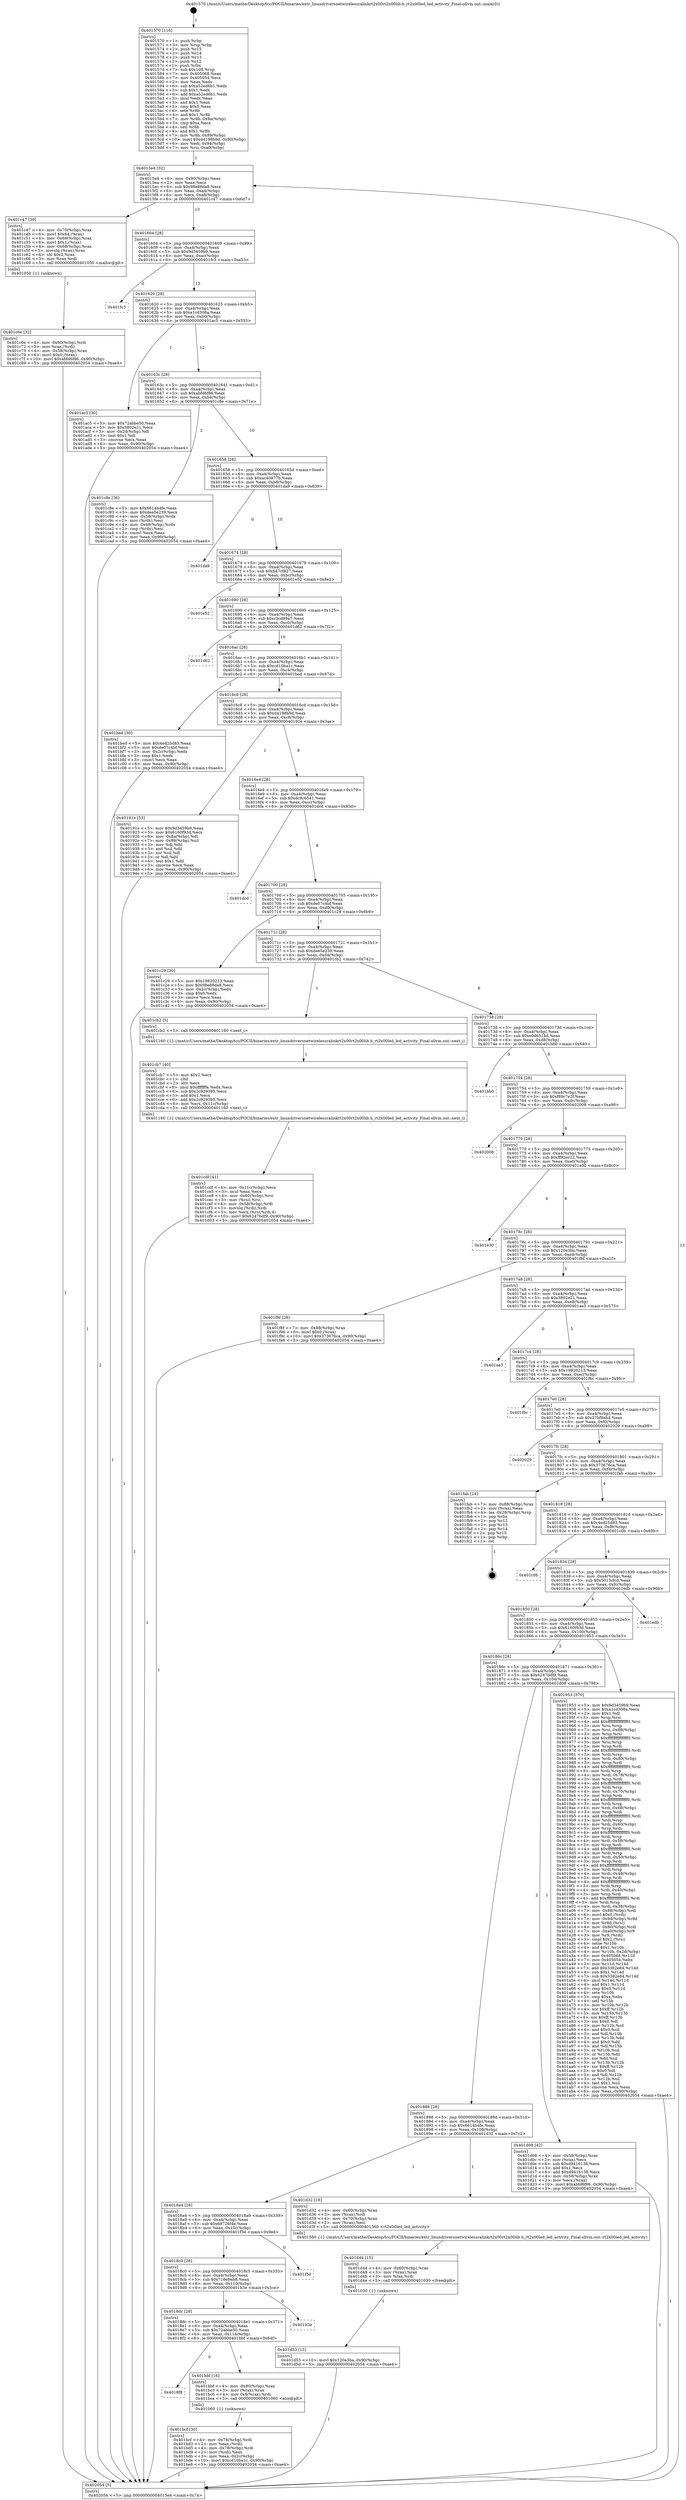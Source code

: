 digraph "0x401570" {
  label = "0x401570 (/mnt/c/Users/mathe/Desktop/tcc/POCII/binaries/extr_linuxdriversnetwirelessralinkrt2x00rt2x00lib.h_rt2x00led_led_activity_Final-ollvm.out::main(0))"
  labelloc = "t"
  node[shape=record]

  Entry [label="",width=0.3,height=0.3,shape=circle,fillcolor=black,style=filled]
  "0x4015e4" [label="{
     0x4015e4 [32]\l
     | [instrs]\l
     &nbsp;&nbsp;0x4015e4 \<+6\>: mov -0x90(%rbp),%eax\l
     &nbsp;&nbsp;0x4015ea \<+2\>: mov %eax,%ecx\l
     &nbsp;&nbsp;0x4015ec \<+6\>: sub $0x98e88da8,%ecx\l
     &nbsp;&nbsp;0x4015f2 \<+6\>: mov %eax,-0xa4(%rbp)\l
     &nbsp;&nbsp;0x4015f8 \<+6\>: mov %ecx,-0xa8(%rbp)\l
     &nbsp;&nbsp;0x4015fe \<+6\>: je 0000000000401c47 \<main+0x6d7\>\l
  }"]
  "0x401c47" [label="{
     0x401c47 [39]\l
     | [instrs]\l
     &nbsp;&nbsp;0x401c47 \<+4\>: mov -0x70(%rbp),%rax\l
     &nbsp;&nbsp;0x401c4b \<+6\>: movl $0x64,(%rax)\l
     &nbsp;&nbsp;0x401c51 \<+4\>: mov -0x68(%rbp),%rax\l
     &nbsp;&nbsp;0x401c55 \<+6\>: movl $0x1,(%rax)\l
     &nbsp;&nbsp;0x401c5b \<+4\>: mov -0x68(%rbp),%rax\l
     &nbsp;&nbsp;0x401c5f \<+3\>: movslq (%rax),%rax\l
     &nbsp;&nbsp;0x401c62 \<+4\>: shl $0x2,%rax\l
     &nbsp;&nbsp;0x401c66 \<+3\>: mov %rax,%rdi\l
     &nbsp;&nbsp;0x401c69 \<+5\>: call 0000000000401050 \<malloc@plt\>\l
     | [calls]\l
     &nbsp;&nbsp;0x401050 \{1\} (unknown)\l
  }"]
  "0x401604" [label="{
     0x401604 [28]\l
     | [instrs]\l
     &nbsp;&nbsp;0x401604 \<+5\>: jmp 0000000000401609 \<main+0x99\>\l
     &nbsp;&nbsp;0x401609 \<+6\>: mov -0xa4(%rbp),%eax\l
     &nbsp;&nbsp;0x40160f \<+5\>: sub $0x9d3459b9,%eax\l
     &nbsp;&nbsp;0x401614 \<+6\>: mov %eax,-0xac(%rbp)\l
     &nbsp;&nbsp;0x40161a \<+6\>: je 0000000000401fc3 \<main+0xa53\>\l
  }"]
  Exit [label="",width=0.3,height=0.3,shape=circle,fillcolor=black,style=filled,peripheries=2]
  "0x401fc3" [label="{
     0x401fc3\l
  }", style=dashed]
  "0x401620" [label="{
     0x401620 [28]\l
     | [instrs]\l
     &nbsp;&nbsp;0x401620 \<+5\>: jmp 0000000000401625 \<main+0xb5\>\l
     &nbsp;&nbsp;0x401625 \<+6\>: mov -0xa4(%rbp),%eax\l
     &nbsp;&nbsp;0x40162b \<+5\>: sub $0xa1cd308a,%eax\l
     &nbsp;&nbsp;0x401630 \<+6\>: mov %eax,-0xb0(%rbp)\l
     &nbsp;&nbsp;0x401636 \<+6\>: je 0000000000401ac5 \<main+0x555\>\l
  }"]
  "0x401d53" [label="{
     0x401d53 [15]\l
     | [instrs]\l
     &nbsp;&nbsp;0x401d53 \<+10\>: movl $0x120e3ba,-0x90(%rbp)\l
     &nbsp;&nbsp;0x401d5d \<+5\>: jmp 0000000000402054 \<main+0xae4\>\l
  }"]
  "0x401ac5" [label="{
     0x401ac5 [30]\l
     | [instrs]\l
     &nbsp;&nbsp;0x401ac5 \<+5\>: mov $0x72abbe50,%eax\l
     &nbsp;&nbsp;0x401aca \<+5\>: mov $0x3802e21,%ecx\l
     &nbsp;&nbsp;0x401acf \<+3\>: mov -0x2d(%rbp),%dl\l
     &nbsp;&nbsp;0x401ad2 \<+3\>: test $0x1,%dl\l
     &nbsp;&nbsp;0x401ad5 \<+3\>: cmovne %ecx,%eax\l
     &nbsp;&nbsp;0x401ad8 \<+6\>: mov %eax,-0x90(%rbp)\l
     &nbsp;&nbsp;0x401ade \<+5\>: jmp 0000000000402054 \<main+0xae4\>\l
  }"]
  "0x40163c" [label="{
     0x40163c [28]\l
     | [instrs]\l
     &nbsp;&nbsp;0x40163c \<+5\>: jmp 0000000000401641 \<main+0xd1\>\l
     &nbsp;&nbsp;0x401641 \<+6\>: mov -0xa4(%rbp),%eax\l
     &nbsp;&nbsp;0x401647 \<+5\>: sub $0xabfd6f86,%eax\l
     &nbsp;&nbsp;0x40164c \<+6\>: mov %eax,-0xb4(%rbp)\l
     &nbsp;&nbsp;0x401652 \<+6\>: je 0000000000401c8e \<main+0x71e\>\l
  }"]
  "0x401d44" [label="{
     0x401d44 [15]\l
     | [instrs]\l
     &nbsp;&nbsp;0x401d44 \<+4\>: mov -0x60(%rbp),%rax\l
     &nbsp;&nbsp;0x401d48 \<+3\>: mov (%rax),%rax\l
     &nbsp;&nbsp;0x401d4b \<+3\>: mov %rax,%rdi\l
     &nbsp;&nbsp;0x401d4e \<+5\>: call 0000000000401030 \<free@plt\>\l
     | [calls]\l
     &nbsp;&nbsp;0x401030 \{1\} (unknown)\l
  }"]
  "0x401c8e" [label="{
     0x401c8e [36]\l
     | [instrs]\l
     &nbsp;&nbsp;0x401c8e \<+5\>: mov $0x6614b4fe,%eax\l
     &nbsp;&nbsp;0x401c93 \<+5\>: mov $0xdee5e239,%ecx\l
     &nbsp;&nbsp;0x401c98 \<+4\>: mov -0x58(%rbp),%rdx\l
     &nbsp;&nbsp;0x401c9c \<+2\>: mov (%rdx),%esi\l
     &nbsp;&nbsp;0x401c9e \<+4\>: mov -0x68(%rbp),%rdx\l
     &nbsp;&nbsp;0x401ca2 \<+2\>: cmp (%rdx),%esi\l
     &nbsp;&nbsp;0x401ca4 \<+3\>: cmovl %ecx,%eax\l
     &nbsp;&nbsp;0x401ca7 \<+6\>: mov %eax,-0x90(%rbp)\l
     &nbsp;&nbsp;0x401cad \<+5\>: jmp 0000000000402054 \<main+0xae4\>\l
  }"]
  "0x401658" [label="{
     0x401658 [28]\l
     | [instrs]\l
     &nbsp;&nbsp;0x401658 \<+5\>: jmp 000000000040165d \<main+0xed\>\l
     &nbsp;&nbsp;0x40165d \<+6\>: mov -0xa4(%rbp),%eax\l
     &nbsp;&nbsp;0x401663 \<+5\>: sub $0xac40877b,%eax\l
     &nbsp;&nbsp;0x401668 \<+6\>: mov %eax,-0xb8(%rbp)\l
     &nbsp;&nbsp;0x40166e \<+6\>: je 0000000000401da9 \<main+0x839\>\l
  }"]
  "0x401cdf" [label="{
     0x401cdf [41]\l
     | [instrs]\l
     &nbsp;&nbsp;0x401cdf \<+6\>: mov -0x11c(%rbp),%ecx\l
     &nbsp;&nbsp;0x401ce5 \<+3\>: imul %eax,%ecx\l
     &nbsp;&nbsp;0x401ce8 \<+4\>: mov -0x60(%rbp),%rsi\l
     &nbsp;&nbsp;0x401cec \<+3\>: mov (%rsi),%rsi\l
     &nbsp;&nbsp;0x401cef \<+4\>: mov -0x58(%rbp),%rdi\l
     &nbsp;&nbsp;0x401cf3 \<+3\>: movslq (%rdi),%rdi\l
     &nbsp;&nbsp;0x401cf6 \<+3\>: mov %ecx,(%rsi,%rdi,4)\l
     &nbsp;&nbsp;0x401cf9 \<+10\>: movl $0x6247bdf9,-0x90(%rbp)\l
     &nbsp;&nbsp;0x401d03 \<+5\>: jmp 0000000000402054 \<main+0xae4\>\l
  }"]
  "0x401da9" [label="{
     0x401da9\l
  }", style=dashed]
  "0x401674" [label="{
     0x401674 [28]\l
     | [instrs]\l
     &nbsp;&nbsp;0x401674 \<+5\>: jmp 0000000000401679 \<main+0x109\>\l
     &nbsp;&nbsp;0x401679 \<+6\>: mov -0xa4(%rbp),%eax\l
     &nbsp;&nbsp;0x40167f \<+5\>: sub $0xb47cf827,%eax\l
     &nbsp;&nbsp;0x401684 \<+6\>: mov %eax,-0xbc(%rbp)\l
     &nbsp;&nbsp;0x40168a \<+6\>: je 0000000000401e52 \<main+0x8e2\>\l
  }"]
  "0x401cb7" [label="{
     0x401cb7 [40]\l
     | [instrs]\l
     &nbsp;&nbsp;0x401cb7 \<+5\>: mov $0x2,%ecx\l
     &nbsp;&nbsp;0x401cbc \<+1\>: cltd\l
     &nbsp;&nbsp;0x401cbd \<+2\>: idiv %ecx\l
     &nbsp;&nbsp;0x401cbf \<+6\>: imul $0xfffffffe,%edx,%ecx\l
     &nbsp;&nbsp;0x401cc5 \<+6\>: sub $0x2c929395,%ecx\l
     &nbsp;&nbsp;0x401ccb \<+3\>: add $0x1,%ecx\l
     &nbsp;&nbsp;0x401cce \<+6\>: add $0x2c929395,%ecx\l
     &nbsp;&nbsp;0x401cd4 \<+6\>: mov %ecx,-0x11c(%rbp)\l
     &nbsp;&nbsp;0x401cda \<+5\>: call 0000000000401160 \<next_i\>\l
     | [calls]\l
     &nbsp;&nbsp;0x401160 \{1\} (/mnt/c/Users/mathe/Desktop/tcc/POCII/binaries/extr_linuxdriversnetwirelessralinkrt2x00rt2x00lib.h_rt2x00led_led_activity_Final-ollvm.out::next_i)\l
  }"]
  "0x401e52" [label="{
     0x401e52\l
  }", style=dashed]
  "0x401690" [label="{
     0x401690 [28]\l
     | [instrs]\l
     &nbsp;&nbsp;0x401690 \<+5\>: jmp 0000000000401695 \<main+0x125\>\l
     &nbsp;&nbsp;0x401695 \<+6\>: mov -0xa4(%rbp),%eax\l
     &nbsp;&nbsp;0x40169b \<+5\>: sub $0xc3cd99a7,%eax\l
     &nbsp;&nbsp;0x4016a0 \<+6\>: mov %eax,-0xc0(%rbp)\l
     &nbsp;&nbsp;0x4016a6 \<+6\>: je 0000000000401d62 \<main+0x7f2\>\l
  }"]
  "0x401c6e" [label="{
     0x401c6e [32]\l
     | [instrs]\l
     &nbsp;&nbsp;0x401c6e \<+4\>: mov -0x60(%rbp),%rdi\l
     &nbsp;&nbsp;0x401c72 \<+3\>: mov %rax,(%rdi)\l
     &nbsp;&nbsp;0x401c75 \<+4\>: mov -0x58(%rbp),%rax\l
     &nbsp;&nbsp;0x401c79 \<+6\>: movl $0x0,(%rax)\l
     &nbsp;&nbsp;0x401c7f \<+10\>: movl $0xabfd6f86,-0x90(%rbp)\l
     &nbsp;&nbsp;0x401c89 \<+5\>: jmp 0000000000402054 \<main+0xae4\>\l
  }"]
  "0x401d62" [label="{
     0x401d62\l
  }", style=dashed]
  "0x4016ac" [label="{
     0x4016ac [28]\l
     | [instrs]\l
     &nbsp;&nbsp;0x4016ac \<+5\>: jmp 00000000004016b1 \<main+0x141\>\l
     &nbsp;&nbsp;0x4016b1 \<+6\>: mov -0xa4(%rbp),%eax\l
     &nbsp;&nbsp;0x4016b7 \<+5\>: sub $0xcd10ba1c,%eax\l
     &nbsp;&nbsp;0x4016bc \<+6\>: mov %eax,-0xc4(%rbp)\l
     &nbsp;&nbsp;0x4016c2 \<+6\>: je 0000000000401bed \<main+0x67d\>\l
  }"]
  "0x401bcf" [label="{
     0x401bcf [30]\l
     | [instrs]\l
     &nbsp;&nbsp;0x401bcf \<+4\>: mov -0x78(%rbp),%rdi\l
     &nbsp;&nbsp;0x401bd3 \<+2\>: mov %eax,(%rdi)\l
     &nbsp;&nbsp;0x401bd5 \<+4\>: mov -0x78(%rbp),%rdi\l
     &nbsp;&nbsp;0x401bd9 \<+2\>: mov (%rdi),%eax\l
     &nbsp;&nbsp;0x401bdb \<+3\>: mov %eax,-0x2c(%rbp)\l
     &nbsp;&nbsp;0x401bde \<+10\>: movl $0xcd10ba1c,-0x90(%rbp)\l
     &nbsp;&nbsp;0x401be8 \<+5\>: jmp 0000000000402054 \<main+0xae4\>\l
  }"]
  "0x401bed" [label="{
     0x401bed [30]\l
     | [instrs]\l
     &nbsp;&nbsp;0x401bed \<+5\>: mov $0x4ed25d83,%eax\l
     &nbsp;&nbsp;0x401bf2 \<+5\>: mov $0xde07c4bf,%ecx\l
     &nbsp;&nbsp;0x401bf7 \<+3\>: mov -0x2c(%rbp),%edx\l
     &nbsp;&nbsp;0x401bfa \<+3\>: cmp $0x1,%edx\l
     &nbsp;&nbsp;0x401bfd \<+3\>: cmovl %ecx,%eax\l
     &nbsp;&nbsp;0x401c00 \<+6\>: mov %eax,-0x90(%rbp)\l
     &nbsp;&nbsp;0x401c06 \<+5\>: jmp 0000000000402054 \<main+0xae4\>\l
  }"]
  "0x4016c8" [label="{
     0x4016c8 [28]\l
     | [instrs]\l
     &nbsp;&nbsp;0x4016c8 \<+5\>: jmp 00000000004016cd \<main+0x15d\>\l
     &nbsp;&nbsp;0x4016cd \<+6\>: mov -0xa4(%rbp),%eax\l
     &nbsp;&nbsp;0x4016d3 \<+5\>: sub $0xd4198b9d,%eax\l
     &nbsp;&nbsp;0x4016d8 \<+6\>: mov %eax,-0xc8(%rbp)\l
     &nbsp;&nbsp;0x4016de \<+6\>: je 000000000040191e \<main+0x3ae\>\l
  }"]
  "0x4018f8" [label="{
     0x4018f8\l
  }", style=dashed]
  "0x40191e" [label="{
     0x40191e [53]\l
     | [instrs]\l
     &nbsp;&nbsp;0x40191e \<+5\>: mov $0x9d3459b9,%eax\l
     &nbsp;&nbsp;0x401923 \<+5\>: mov $0x6160f93d,%ecx\l
     &nbsp;&nbsp;0x401928 \<+6\>: mov -0x8a(%rbp),%dl\l
     &nbsp;&nbsp;0x40192e \<+7\>: mov -0x89(%rbp),%sil\l
     &nbsp;&nbsp;0x401935 \<+3\>: mov %dl,%dil\l
     &nbsp;&nbsp;0x401938 \<+3\>: and %sil,%dil\l
     &nbsp;&nbsp;0x40193b \<+3\>: xor %sil,%dl\l
     &nbsp;&nbsp;0x40193e \<+3\>: or %dl,%dil\l
     &nbsp;&nbsp;0x401941 \<+4\>: test $0x1,%dil\l
     &nbsp;&nbsp;0x401945 \<+3\>: cmovne %ecx,%eax\l
     &nbsp;&nbsp;0x401948 \<+6\>: mov %eax,-0x90(%rbp)\l
     &nbsp;&nbsp;0x40194e \<+5\>: jmp 0000000000402054 \<main+0xae4\>\l
  }"]
  "0x4016e4" [label="{
     0x4016e4 [28]\l
     | [instrs]\l
     &nbsp;&nbsp;0x4016e4 \<+5\>: jmp 00000000004016e9 \<main+0x179\>\l
     &nbsp;&nbsp;0x4016e9 \<+6\>: mov -0xa4(%rbp),%eax\l
     &nbsp;&nbsp;0x4016ef \<+5\>: sub $0xdc9c6541,%eax\l
     &nbsp;&nbsp;0x4016f4 \<+6\>: mov %eax,-0xcc(%rbp)\l
     &nbsp;&nbsp;0x4016fa \<+6\>: je 0000000000401dcd \<main+0x85d\>\l
  }"]
  "0x402054" [label="{
     0x402054 [5]\l
     | [instrs]\l
     &nbsp;&nbsp;0x402054 \<+5\>: jmp 00000000004015e4 \<main+0x74\>\l
  }"]
  "0x401570" [label="{
     0x401570 [116]\l
     | [instrs]\l
     &nbsp;&nbsp;0x401570 \<+1\>: push %rbp\l
     &nbsp;&nbsp;0x401571 \<+3\>: mov %rsp,%rbp\l
     &nbsp;&nbsp;0x401574 \<+2\>: push %r15\l
     &nbsp;&nbsp;0x401576 \<+2\>: push %r14\l
     &nbsp;&nbsp;0x401578 \<+2\>: push %r13\l
     &nbsp;&nbsp;0x40157a \<+2\>: push %r12\l
     &nbsp;&nbsp;0x40157c \<+1\>: push %rbx\l
     &nbsp;&nbsp;0x40157d \<+7\>: sub $0x108,%rsp\l
     &nbsp;&nbsp;0x401584 \<+7\>: mov 0x405068,%eax\l
     &nbsp;&nbsp;0x40158b \<+7\>: mov 0x405054,%ecx\l
     &nbsp;&nbsp;0x401592 \<+2\>: mov %eax,%edx\l
     &nbsp;&nbsp;0x401594 \<+6\>: sub $0xa52ed6b1,%edx\l
     &nbsp;&nbsp;0x40159a \<+3\>: sub $0x1,%edx\l
     &nbsp;&nbsp;0x40159d \<+6\>: add $0xa52ed6b1,%edx\l
     &nbsp;&nbsp;0x4015a3 \<+3\>: imul %edx,%eax\l
     &nbsp;&nbsp;0x4015a6 \<+3\>: and $0x1,%eax\l
     &nbsp;&nbsp;0x4015a9 \<+3\>: cmp $0x0,%eax\l
     &nbsp;&nbsp;0x4015ac \<+4\>: sete %r8b\l
     &nbsp;&nbsp;0x4015b0 \<+4\>: and $0x1,%r8b\l
     &nbsp;&nbsp;0x4015b4 \<+7\>: mov %r8b,-0x8a(%rbp)\l
     &nbsp;&nbsp;0x4015bb \<+3\>: cmp $0xa,%ecx\l
     &nbsp;&nbsp;0x4015be \<+4\>: setl %r8b\l
     &nbsp;&nbsp;0x4015c2 \<+4\>: and $0x1,%r8b\l
     &nbsp;&nbsp;0x4015c6 \<+7\>: mov %r8b,-0x89(%rbp)\l
     &nbsp;&nbsp;0x4015cd \<+10\>: movl $0xd4198b9d,-0x90(%rbp)\l
     &nbsp;&nbsp;0x4015d7 \<+6\>: mov %edi,-0x94(%rbp)\l
     &nbsp;&nbsp;0x4015dd \<+7\>: mov %rsi,-0xa0(%rbp)\l
  }"]
  "0x401bbf" [label="{
     0x401bbf [16]\l
     | [instrs]\l
     &nbsp;&nbsp;0x401bbf \<+4\>: mov -0x80(%rbp),%rax\l
     &nbsp;&nbsp;0x401bc3 \<+3\>: mov (%rax),%rax\l
     &nbsp;&nbsp;0x401bc6 \<+4\>: mov 0x8(%rax),%rdi\l
     &nbsp;&nbsp;0x401bca \<+5\>: call 0000000000401060 \<atoi@plt\>\l
     | [calls]\l
     &nbsp;&nbsp;0x401060 \{1\} (unknown)\l
  }"]
  "0x401dcd" [label="{
     0x401dcd\l
  }", style=dashed]
  "0x401700" [label="{
     0x401700 [28]\l
     | [instrs]\l
     &nbsp;&nbsp;0x401700 \<+5\>: jmp 0000000000401705 \<main+0x195\>\l
     &nbsp;&nbsp;0x401705 \<+6\>: mov -0xa4(%rbp),%eax\l
     &nbsp;&nbsp;0x40170b \<+5\>: sub $0xde07c4bf,%eax\l
     &nbsp;&nbsp;0x401710 \<+6\>: mov %eax,-0xd0(%rbp)\l
     &nbsp;&nbsp;0x401716 \<+6\>: je 0000000000401c29 \<main+0x6b9\>\l
  }"]
  "0x4018dc" [label="{
     0x4018dc [28]\l
     | [instrs]\l
     &nbsp;&nbsp;0x4018dc \<+5\>: jmp 00000000004018e1 \<main+0x371\>\l
     &nbsp;&nbsp;0x4018e1 \<+6\>: mov -0xa4(%rbp),%eax\l
     &nbsp;&nbsp;0x4018e7 \<+5\>: sub $0x72abbe50,%eax\l
     &nbsp;&nbsp;0x4018ec \<+6\>: mov %eax,-0x114(%rbp)\l
     &nbsp;&nbsp;0x4018f2 \<+6\>: je 0000000000401bbf \<main+0x64f\>\l
  }"]
  "0x401c29" [label="{
     0x401c29 [30]\l
     | [instrs]\l
     &nbsp;&nbsp;0x401c29 \<+5\>: mov $0x19820213,%eax\l
     &nbsp;&nbsp;0x401c2e \<+5\>: mov $0x98e88da8,%ecx\l
     &nbsp;&nbsp;0x401c33 \<+3\>: mov -0x2c(%rbp),%edx\l
     &nbsp;&nbsp;0x401c36 \<+3\>: cmp $0x0,%edx\l
     &nbsp;&nbsp;0x401c39 \<+3\>: cmove %ecx,%eax\l
     &nbsp;&nbsp;0x401c3c \<+6\>: mov %eax,-0x90(%rbp)\l
     &nbsp;&nbsp;0x401c42 \<+5\>: jmp 0000000000402054 \<main+0xae4\>\l
  }"]
  "0x40171c" [label="{
     0x40171c [28]\l
     | [instrs]\l
     &nbsp;&nbsp;0x40171c \<+5\>: jmp 0000000000401721 \<main+0x1b1\>\l
     &nbsp;&nbsp;0x401721 \<+6\>: mov -0xa4(%rbp),%eax\l
     &nbsp;&nbsp;0x401727 \<+5\>: sub $0xdee5e239,%eax\l
     &nbsp;&nbsp;0x40172c \<+6\>: mov %eax,-0xd4(%rbp)\l
     &nbsp;&nbsp;0x401732 \<+6\>: je 0000000000401cb2 \<main+0x742\>\l
  }"]
  "0x401b3e" [label="{
     0x401b3e\l
  }", style=dashed]
  "0x401cb2" [label="{
     0x401cb2 [5]\l
     | [instrs]\l
     &nbsp;&nbsp;0x401cb2 \<+5\>: call 0000000000401160 \<next_i\>\l
     | [calls]\l
     &nbsp;&nbsp;0x401160 \{1\} (/mnt/c/Users/mathe/Desktop/tcc/POCII/binaries/extr_linuxdriversnetwirelessralinkrt2x00rt2x00lib.h_rt2x00led_led_activity_Final-ollvm.out::next_i)\l
  }"]
  "0x401738" [label="{
     0x401738 [28]\l
     | [instrs]\l
     &nbsp;&nbsp;0x401738 \<+5\>: jmp 000000000040173d \<main+0x1cd\>\l
     &nbsp;&nbsp;0x40173d \<+6\>: mov -0xa4(%rbp),%eax\l
     &nbsp;&nbsp;0x401743 \<+5\>: sub $0xe0d651bd,%eax\l
     &nbsp;&nbsp;0x401748 \<+6\>: mov %eax,-0xd8(%rbp)\l
     &nbsp;&nbsp;0x40174e \<+6\>: je 0000000000401bb0 \<main+0x640\>\l
  }"]
  "0x4018c0" [label="{
     0x4018c0 [28]\l
     | [instrs]\l
     &nbsp;&nbsp;0x4018c0 \<+5\>: jmp 00000000004018c5 \<main+0x355\>\l
     &nbsp;&nbsp;0x4018c5 \<+6\>: mov -0xa4(%rbp),%eax\l
     &nbsp;&nbsp;0x4018cb \<+5\>: sub $0x716e9eb8,%eax\l
     &nbsp;&nbsp;0x4018d0 \<+6\>: mov %eax,-0x110(%rbp)\l
     &nbsp;&nbsp;0x4018d6 \<+6\>: je 0000000000401b3e \<main+0x5ce\>\l
  }"]
  "0x401bb0" [label="{
     0x401bb0\l
  }", style=dashed]
  "0x401754" [label="{
     0x401754 [28]\l
     | [instrs]\l
     &nbsp;&nbsp;0x401754 \<+5\>: jmp 0000000000401759 \<main+0x1e9\>\l
     &nbsp;&nbsp;0x401759 \<+6\>: mov -0xa4(%rbp),%eax\l
     &nbsp;&nbsp;0x40175f \<+5\>: sub $0xf89c7e2f,%eax\l
     &nbsp;&nbsp;0x401764 \<+6\>: mov %eax,-0xdc(%rbp)\l
     &nbsp;&nbsp;0x40176a \<+6\>: je 0000000000402008 \<main+0xa98\>\l
  }"]
  "0x401f5d" [label="{
     0x401f5d\l
  }", style=dashed]
  "0x402008" [label="{
     0x402008\l
  }", style=dashed]
  "0x401770" [label="{
     0x401770 [28]\l
     | [instrs]\l
     &nbsp;&nbsp;0x401770 \<+5\>: jmp 0000000000401775 \<main+0x205\>\l
     &nbsp;&nbsp;0x401775 \<+6\>: mov -0xa4(%rbp),%eax\l
     &nbsp;&nbsp;0x40177b \<+5\>: sub $0xff92ec22,%eax\l
     &nbsp;&nbsp;0x401780 \<+6\>: mov %eax,-0xe0(%rbp)\l
     &nbsp;&nbsp;0x401786 \<+6\>: je 0000000000401e30 \<main+0x8c0\>\l
  }"]
  "0x4018a4" [label="{
     0x4018a4 [28]\l
     | [instrs]\l
     &nbsp;&nbsp;0x4018a4 \<+5\>: jmp 00000000004018a9 \<main+0x339\>\l
     &nbsp;&nbsp;0x4018a9 \<+6\>: mov -0xa4(%rbp),%eax\l
     &nbsp;&nbsp;0x4018af \<+5\>: sub $0x68726f4e,%eax\l
     &nbsp;&nbsp;0x4018b4 \<+6\>: mov %eax,-0x10c(%rbp)\l
     &nbsp;&nbsp;0x4018ba \<+6\>: je 0000000000401f5d \<main+0x9ed\>\l
  }"]
  "0x401e30" [label="{
     0x401e30\l
  }", style=dashed]
  "0x40178c" [label="{
     0x40178c [28]\l
     | [instrs]\l
     &nbsp;&nbsp;0x40178c \<+5\>: jmp 0000000000401791 \<main+0x221\>\l
     &nbsp;&nbsp;0x401791 \<+6\>: mov -0xa4(%rbp),%eax\l
     &nbsp;&nbsp;0x401797 \<+5\>: sub $0x120e3ba,%eax\l
     &nbsp;&nbsp;0x40179c \<+6\>: mov %eax,-0xe4(%rbp)\l
     &nbsp;&nbsp;0x4017a2 \<+6\>: je 0000000000401f8f \<main+0xa1f\>\l
  }"]
  "0x401d32" [label="{
     0x401d32 [18]\l
     | [instrs]\l
     &nbsp;&nbsp;0x401d32 \<+4\>: mov -0x60(%rbp),%rax\l
     &nbsp;&nbsp;0x401d36 \<+3\>: mov (%rax),%rdi\l
     &nbsp;&nbsp;0x401d39 \<+4\>: mov -0x70(%rbp),%rax\l
     &nbsp;&nbsp;0x401d3d \<+2\>: mov (%rax),%esi\l
     &nbsp;&nbsp;0x401d3f \<+5\>: call 0000000000401560 \<rt2x00led_led_activity\>\l
     | [calls]\l
     &nbsp;&nbsp;0x401560 \{1\} (/mnt/c/Users/mathe/Desktop/tcc/POCII/binaries/extr_linuxdriversnetwirelessralinkrt2x00rt2x00lib.h_rt2x00led_led_activity_Final-ollvm.out::rt2x00led_led_activity)\l
  }"]
  "0x401f8f" [label="{
     0x401f8f [28]\l
     | [instrs]\l
     &nbsp;&nbsp;0x401f8f \<+7\>: mov -0x88(%rbp),%rax\l
     &nbsp;&nbsp;0x401f96 \<+6\>: movl $0x0,(%rax)\l
     &nbsp;&nbsp;0x401f9c \<+10\>: movl $0x373676ca,-0x90(%rbp)\l
     &nbsp;&nbsp;0x401fa6 \<+5\>: jmp 0000000000402054 \<main+0xae4\>\l
  }"]
  "0x4017a8" [label="{
     0x4017a8 [28]\l
     | [instrs]\l
     &nbsp;&nbsp;0x4017a8 \<+5\>: jmp 00000000004017ad \<main+0x23d\>\l
     &nbsp;&nbsp;0x4017ad \<+6\>: mov -0xa4(%rbp),%eax\l
     &nbsp;&nbsp;0x4017b3 \<+5\>: sub $0x3802e21,%eax\l
     &nbsp;&nbsp;0x4017b8 \<+6\>: mov %eax,-0xe8(%rbp)\l
     &nbsp;&nbsp;0x4017be \<+6\>: je 0000000000401ae3 \<main+0x573\>\l
  }"]
  "0x401888" [label="{
     0x401888 [28]\l
     | [instrs]\l
     &nbsp;&nbsp;0x401888 \<+5\>: jmp 000000000040188d \<main+0x31d\>\l
     &nbsp;&nbsp;0x40188d \<+6\>: mov -0xa4(%rbp),%eax\l
     &nbsp;&nbsp;0x401893 \<+5\>: sub $0x6614b4fe,%eax\l
     &nbsp;&nbsp;0x401898 \<+6\>: mov %eax,-0x108(%rbp)\l
     &nbsp;&nbsp;0x40189e \<+6\>: je 0000000000401d32 \<main+0x7c2\>\l
  }"]
  "0x401ae3" [label="{
     0x401ae3\l
  }", style=dashed]
  "0x4017c4" [label="{
     0x4017c4 [28]\l
     | [instrs]\l
     &nbsp;&nbsp;0x4017c4 \<+5\>: jmp 00000000004017c9 \<main+0x259\>\l
     &nbsp;&nbsp;0x4017c9 \<+6\>: mov -0xa4(%rbp),%eax\l
     &nbsp;&nbsp;0x4017cf \<+5\>: sub $0x19820213,%eax\l
     &nbsp;&nbsp;0x4017d4 \<+6\>: mov %eax,-0xec(%rbp)\l
     &nbsp;&nbsp;0x4017da \<+6\>: je 0000000000401f6c \<main+0x9fc\>\l
  }"]
  "0x401d08" [label="{
     0x401d08 [42]\l
     | [instrs]\l
     &nbsp;&nbsp;0x401d08 \<+4\>: mov -0x58(%rbp),%rax\l
     &nbsp;&nbsp;0x401d0c \<+2\>: mov (%rax),%ecx\l
     &nbsp;&nbsp;0x401d0e \<+6\>: sub $0xd9416138,%ecx\l
     &nbsp;&nbsp;0x401d14 \<+3\>: add $0x1,%ecx\l
     &nbsp;&nbsp;0x401d17 \<+6\>: add $0xd9416138,%ecx\l
     &nbsp;&nbsp;0x401d1d \<+4\>: mov -0x58(%rbp),%rax\l
     &nbsp;&nbsp;0x401d21 \<+2\>: mov %ecx,(%rax)\l
     &nbsp;&nbsp;0x401d23 \<+10\>: movl $0xabfd6f86,-0x90(%rbp)\l
     &nbsp;&nbsp;0x401d2d \<+5\>: jmp 0000000000402054 \<main+0xae4\>\l
  }"]
  "0x401f6c" [label="{
     0x401f6c\l
  }", style=dashed]
  "0x4017e0" [label="{
     0x4017e0 [28]\l
     | [instrs]\l
     &nbsp;&nbsp;0x4017e0 \<+5\>: jmp 00000000004017e5 \<main+0x275\>\l
     &nbsp;&nbsp;0x4017e5 \<+6\>: mov -0xa4(%rbp),%eax\l
     &nbsp;&nbsp;0x4017eb \<+5\>: sub $0x27bf8ab4,%eax\l
     &nbsp;&nbsp;0x4017f0 \<+6\>: mov %eax,-0xf0(%rbp)\l
     &nbsp;&nbsp;0x4017f6 \<+6\>: je 0000000000402029 \<main+0xab9\>\l
  }"]
  "0x40186c" [label="{
     0x40186c [28]\l
     | [instrs]\l
     &nbsp;&nbsp;0x40186c \<+5\>: jmp 0000000000401871 \<main+0x301\>\l
     &nbsp;&nbsp;0x401871 \<+6\>: mov -0xa4(%rbp),%eax\l
     &nbsp;&nbsp;0x401877 \<+5\>: sub $0x6247bdf9,%eax\l
     &nbsp;&nbsp;0x40187c \<+6\>: mov %eax,-0x104(%rbp)\l
     &nbsp;&nbsp;0x401882 \<+6\>: je 0000000000401d08 \<main+0x798\>\l
  }"]
  "0x402029" [label="{
     0x402029\l
  }", style=dashed]
  "0x4017fc" [label="{
     0x4017fc [28]\l
     | [instrs]\l
     &nbsp;&nbsp;0x4017fc \<+5\>: jmp 0000000000401801 \<main+0x291\>\l
     &nbsp;&nbsp;0x401801 \<+6\>: mov -0xa4(%rbp),%eax\l
     &nbsp;&nbsp;0x401807 \<+5\>: sub $0x373676ca,%eax\l
     &nbsp;&nbsp;0x40180c \<+6\>: mov %eax,-0xf4(%rbp)\l
     &nbsp;&nbsp;0x401812 \<+6\>: je 0000000000401fab \<main+0xa3b\>\l
  }"]
  "0x401953" [label="{
     0x401953 [370]\l
     | [instrs]\l
     &nbsp;&nbsp;0x401953 \<+5\>: mov $0x9d3459b9,%eax\l
     &nbsp;&nbsp;0x401958 \<+5\>: mov $0xa1cd308a,%ecx\l
     &nbsp;&nbsp;0x40195d \<+2\>: mov $0x1,%dl\l
     &nbsp;&nbsp;0x40195f \<+3\>: mov %rsp,%rsi\l
     &nbsp;&nbsp;0x401962 \<+4\>: add $0xfffffffffffffff0,%rsi\l
     &nbsp;&nbsp;0x401966 \<+3\>: mov %rsi,%rsp\l
     &nbsp;&nbsp;0x401969 \<+7\>: mov %rsi,-0x88(%rbp)\l
     &nbsp;&nbsp;0x401970 \<+3\>: mov %rsp,%rsi\l
     &nbsp;&nbsp;0x401973 \<+4\>: add $0xfffffffffffffff0,%rsi\l
     &nbsp;&nbsp;0x401977 \<+3\>: mov %rsi,%rsp\l
     &nbsp;&nbsp;0x40197a \<+3\>: mov %rsp,%rdi\l
     &nbsp;&nbsp;0x40197d \<+4\>: add $0xfffffffffffffff0,%rdi\l
     &nbsp;&nbsp;0x401981 \<+3\>: mov %rdi,%rsp\l
     &nbsp;&nbsp;0x401984 \<+4\>: mov %rdi,-0x80(%rbp)\l
     &nbsp;&nbsp;0x401988 \<+3\>: mov %rsp,%rdi\l
     &nbsp;&nbsp;0x40198b \<+4\>: add $0xfffffffffffffff0,%rdi\l
     &nbsp;&nbsp;0x40198f \<+3\>: mov %rdi,%rsp\l
     &nbsp;&nbsp;0x401992 \<+4\>: mov %rdi,-0x78(%rbp)\l
     &nbsp;&nbsp;0x401996 \<+3\>: mov %rsp,%rdi\l
     &nbsp;&nbsp;0x401999 \<+4\>: add $0xfffffffffffffff0,%rdi\l
     &nbsp;&nbsp;0x40199d \<+3\>: mov %rdi,%rsp\l
     &nbsp;&nbsp;0x4019a0 \<+4\>: mov %rdi,-0x70(%rbp)\l
     &nbsp;&nbsp;0x4019a4 \<+3\>: mov %rsp,%rdi\l
     &nbsp;&nbsp;0x4019a7 \<+4\>: add $0xfffffffffffffff0,%rdi\l
     &nbsp;&nbsp;0x4019ab \<+3\>: mov %rdi,%rsp\l
     &nbsp;&nbsp;0x4019ae \<+4\>: mov %rdi,-0x68(%rbp)\l
     &nbsp;&nbsp;0x4019b2 \<+3\>: mov %rsp,%rdi\l
     &nbsp;&nbsp;0x4019b5 \<+4\>: add $0xfffffffffffffff0,%rdi\l
     &nbsp;&nbsp;0x4019b9 \<+3\>: mov %rdi,%rsp\l
     &nbsp;&nbsp;0x4019bc \<+4\>: mov %rdi,-0x60(%rbp)\l
     &nbsp;&nbsp;0x4019c0 \<+3\>: mov %rsp,%rdi\l
     &nbsp;&nbsp;0x4019c3 \<+4\>: add $0xfffffffffffffff0,%rdi\l
     &nbsp;&nbsp;0x4019c7 \<+3\>: mov %rdi,%rsp\l
     &nbsp;&nbsp;0x4019ca \<+4\>: mov %rdi,-0x58(%rbp)\l
     &nbsp;&nbsp;0x4019ce \<+3\>: mov %rsp,%rdi\l
     &nbsp;&nbsp;0x4019d1 \<+4\>: add $0xfffffffffffffff0,%rdi\l
     &nbsp;&nbsp;0x4019d5 \<+3\>: mov %rdi,%rsp\l
     &nbsp;&nbsp;0x4019d8 \<+4\>: mov %rdi,-0x50(%rbp)\l
     &nbsp;&nbsp;0x4019dc \<+3\>: mov %rsp,%rdi\l
     &nbsp;&nbsp;0x4019df \<+4\>: add $0xfffffffffffffff0,%rdi\l
     &nbsp;&nbsp;0x4019e3 \<+3\>: mov %rdi,%rsp\l
     &nbsp;&nbsp;0x4019e6 \<+4\>: mov %rdi,-0x48(%rbp)\l
     &nbsp;&nbsp;0x4019ea \<+3\>: mov %rsp,%rdi\l
     &nbsp;&nbsp;0x4019ed \<+4\>: add $0xfffffffffffffff0,%rdi\l
     &nbsp;&nbsp;0x4019f1 \<+3\>: mov %rdi,%rsp\l
     &nbsp;&nbsp;0x4019f4 \<+4\>: mov %rdi,-0x40(%rbp)\l
     &nbsp;&nbsp;0x4019f8 \<+3\>: mov %rsp,%rdi\l
     &nbsp;&nbsp;0x4019fb \<+4\>: add $0xfffffffffffffff0,%rdi\l
     &nbsp;&nbsp;0x4019ff \<+3\>: mov %rdi,%rsp\l
     &nbsp;&nbsp;0x401a02 \<+4\>: mov %rdi,-0x38(%rbp)\l
     &nbsp;&nbsp;0x401a06 \<+7\>: mov -0x88(%rbp),%rdi\l
     &nbsp;&nbsp;0x401a0d \<+6\>: movl $0x0,(%rdi)\l
     &nbsp;&nbsp;0x401a13 \<+7\>: mov -0x94(%rbp),%r8d\l
     &nbsp;&nbsp;0x401a1a \<+3\>: mov %r8d,(%rsi)\l
     &nbsp;&nbsp;0x401a1d \<+4\>: mov -0x80(%rbp),%rdi\l
     &nbsp;&nbsp;0x401a21 \<+7\>: mov -0xa0(%rbp),%r9\l
     &nbsp;&nbsp;0x401a28 \<+3\>: mov %r9,(%rdi)\l
     &nbsp;&nbsp;0x401a2b \<+3\>: cmpl $0x2,(%rsi)\l
     &nbsp;&nbsp;0x401a2e \<+4\>: setne %r10b\l
     &nbsp;&nbsp;0x401a32 \<+4\>: and $0x1,%r10b\l
     &nbsp;&nbsp;0x401a36 \<+4\>: mov %r10b,-0x2d(%rbp)\l
     &nbsp;&nbsp;0x401a3a \<+8\>: mov 0x405068,%r11d\l
     &nbsp;&nbsp;0x401a42 \<+7\>: mov 0x405054,%ebx\l
     &nbsp;&nbsp;0x401a49 \<+3\>: mov %r11d,%r14d\l
     &nbsp;&nbsp;0x401a4c \<+7\>: add $0x3382e84,%r14d\l
     &nbsp;&nbsp;0x401a53 \<+4\>: sub $0x1,%r14d\l
     &nbsp;&nbsp;0x401a57 \<+7\>: sub $0x3382e84,%r14d\l
     &nbsp;&nbsp;0x401a5e \<+4\>: imul %r14d,%r11d\l
     &nbsp;&nbsp;0x401a62 \<+4\>: and $0x1,%r11d\l
     &nbsp;&nbsp;0x401a66 \<+4\>: cmp $0x0,%r11d\l
     &nbsp;&nbsp;0x401a6a \<+4\>: sete %r10b\l
     &nbsp;&nbsp;0x401a6e \<+3\>: cmp $0xa,%ebx\l
     &nbsp;&nbsp;0x401a71 \<+4\>: setl %r15b\l
     &nbsp;&nbsp;0x401a75 \<+3\>: mov %r10b,%r12b\l
     &nbsp;&nbsp;0x401a78 \<+4\>: xor $0xff,%r12b\l
     &nbsp;&nbsp;0x401a7c \<+3\>: mov %r15b,%r13b\l
     &nbsp;&nbsp;0x401a7f \<+4\>: xor $0xff,%r13b\l
     &nbsp;&nbsp;0x401a83 \<+3\>: xor $0x0,%dl\l
     &nbsp;&nbsp;0x401a86 \<+3\>: mov %r12b,%sil\l
     &nbsp;&nbsp;0x401a89 \<+4\>: and $0x0,%sil\l
     &nbsp;&nbsp;0x401a8d \<+3\>: and %dl,%r10b\l
     &nbsp;&nbsp;0x401a90 \<+3\>: mov %r13b,%dil\l
     &nbsp;&nbsp;0x401a93 \<+4\>: and $0x0,%dil\l
     &nbsp;&nbsp;0x401a97 \<+3\>: and %dl,%r15b\l
     &nbsp;&nbsp;0x401a9a \<+3\>: or %r10b,%sil\l
     &nbsp;&nbsp;0x401a9d \<+3\>: or %r15b,%dil\l
     &nbsp;&nbsp;0x401aa0 \<+3\>: xor %dil,%sil\l
     &nbsp;&nbsp;0x401aa3 \<+3\>: or %r13b,%r12b\l
     &nbsp;&nbsp;0x401aa6 \<+4\>: xor $0xff,%r12b\l
     &nbsp;&nbsp;0x401aaa \<+3\>: or $0x0,%dl\l
     &nbsp;&nbsp;0x401aad \<+3\>: and %dl,%r12b\l
     &nbsp;&nbsp;0x401ab0 \<+3\>: or %r12b,%sil\l
     &nbsp;&nbsp;0x401ab3 \<+4\>: test $0x1,%sil\l
     &nbsp;&nbsp;0x401ab7 \<+3\>: cmovne %ecx,%eax\l
     &nbsp;&nbsp;0x401aba \<+6\>: mov %eax,-0x90(%rbp)\l
     &nbsp;&nbsp;0x401ac0 \<+5\>: jmp 0000000000402054 \<main+0xae4\>\l
  }"]
  "0x401fab" [label="{
     0x401fab [24]\l
     | [instrs]\l
     &nbsp;&nbsp;0x401fab \<+7\>: mov -0x88(%rbp),%rax\l
     &nbsp;&nbsp;0x401fb2 \<+2\>: mov (%rax),%eax\l
     &nbsp;&nbsp;0x401fb4 \<+4\>: lea -0x28(%rbp),%rsp\l
     &nbsp;&nbsp;0x401fb8 \<+1\>: pop %rbx\l
     &nbsp;&nbsp;0x401fb9 \<+2\>: pop %r12\l
     &nbsp;&nbsp;0x401fbb \<+2\>: pop %r13\l
     &nbsp;&nbsp;0x401fbd \<+2\>: pop %r14\l
     &nbsp;&nbsp;0x401fbf \<+2\>: pop %r15\l
     &nbsp;&nbsp;0x401fc1 \<+1\>: pop %rbp\l
     &nbsp;&nbsp;0x401fc2 \<+1\>: ret\l
  }"]
  "0x401818" [label="{
     0x401818 [28]\l
     | [instrs]\l
     &nbsp;&nbsp;0x401818 \<+5\>: jmp 000000000040181d \<main+0x2ad\>\l
     &nbsp;&nbsp;0x40181d \<+6\>: mov -0xa4(%rbp),%eax\l
     &nbsp;&nbsp;0x401823 \<+5\>: sub $0x4ed25d83,%eax\l
     &nbsp;&nbsp;0x401828 \<+6\>: mov %eax,-0xf8(%rbp)\l
     &nbsp;&nbsp;0x40182e \<+6\>: je 0000000000401c0b \<main+0x69b\>\l
  }"]
  "0x401850" [label="{
     0x401850 [28]\l
     | [instrs]\l
     &nbsp;&nbsp;0x401850 \<+5\>: jmp 0000000000401855 \<main+0x2e5\>\l
     &nbsp;&nbsp;0x401855 \<+6\>: mov -0xa4(%rbp),%eax\l
     &nbsp;&nbsp;0x40185b \<+5\>: sub $0x6160f93d,%eax\l
     &nbsp;&nbsp;0x401860 \<+6\>: mov %eax,-0x100(%rbp)\l
     &nbsp;&nbsp;0x401866 \<+6\>: je 0000000000401953 \<main+0x3e3\>\l
  }"]
  "0x401c0b" [label="{
     0x401c0b\l
  }", style=dashed]
  "0x401834" [label="{
     0x401834 [28]\l
     | [instrs]\l
     &nbsp;&nbsp;0x401834 \<+5\>: jmp 0000000000401839 \<main+0x2c9\>\l
     &nbsp;&nbsp;0x401839 \<+6\>: mov -0xa4(%rbp),%eax\l
     &nbsp;&nbsp;0x40183f \<+5\>: sub $0x5013cfcd,%eax\l
     &nbsp;&nbsp;0x401844 \<+6\>: mov %eax,-0xfc(%rbp)\l
     &nbsp;&nbsp;0x40184a \<+6\>: je 0000000000401edb \<main+0x96b\>\l
  }"]
  "0x401edb" [label="{
     0x401edb\l
  }", style=dashed]
  Entry -> "0x401570" [label=" 1"]
  "0x4015e4" -> "0x401c47" [label=" 1"]
  "0x4015e4" -> "0x401604" [label=" 13"]
  "0x401fab" -> Exit [label=" 1"]
  "0x401604" -> "0x401fc3" [label=" 0"]
  "0x401604" -> "0x401620" [label=" 13"]
  "0x401f8f" -> "0x402054" [label=" 1"]
  "0x401620" -> "0x401ac5" [label=" 1"]
  "0x401620" -> "0x40163c" [label=" 12"]
  "0x401d53" -> "0x402054" [label=" 1"]
  "0x40163c" -> "0x401c8e" [label=" 2"]
  "0x40163c" -> "0x401658" [label=" 10"]
  "0x401d44" -> "0x401d53" [label=" 1"]
  "0x401658" -> "0x401da9" [label=" 0"]
  "0x401658" -> "0x401674" [label=" 10"]
  "0x401d32" -> "0x401d44" [label=" 1"]
  "0x401674" -> "0x401e52" [label=" 0"]
  "0x401674" -> "0x401690" [label=" 10"]
  "0x401d08" -> "0x402054" [label=" 1"]
  "0x401690" -> "0x401d62" [label=" 0"]
  "0x401690" -> "0x4016ac" [label=" 10"]
  "0x401cdf" -> "0x402054" [label=" 1"]
  "0x4016ac" -> "0x401bed" [label=" 1"]
  "0x4016ac" -> "0x4016c8" [label=" 9"]
  "0x401cb7" -> "0x401cdf" [label=" 1"]
  "0x4016c8" -> "0x40191e" [label=" 1"]
  "0x4016c8" -> "0x4016e4" [label=" 8"]
  "0x40191e" -> "0x402054" [label=" 1"]
  "0x401570" -> "0x4015e4" [label=" 1"]
  "0x402054" -> "0x4015e4" [label=" 13"]
  "0x401cb2" -> "0x401cb7" [label=" 1"]
  "0x4016e4" -> "0x401dcd" [label=" 0"]
  "0x4016e4" -> "0x401700" [label=" 8"]
  "0x401c8e" -> "0x402054" [label=" 2"]
  "0x401700" -> "0x401c29" [label=" 1"]
  "0x401700" -> "0x40171c" [label=" 7"]
  "0x401c47" -> "0x401c6e" [label=" 1"]
  "0x40171c" -> "0x401cb2" [label=" 1"]
  "0x40171c" -> "0x401738" [label=" 6"]
  "0x401c29" -> "0x402054" [label=" 1"]
  "0x401738" -> "0x401bb0" [label=" 0"]
  "0x401738" -> "0x401754" [label=" 6"]
  "0x401bcf" -> "0x402054" [label=" 1"]
  "0x401754" -> "0x402008" [label=" 0"]
  "0x401754" -> "0x401770" [label=" 6"]
  "0x401bbf" -> "0x401bcf" [label=" 1"]
  "0x401770" -> "0x401e30" [label=" 0"]
  "0x401770" -> "0x40178c" [label=" 6"]
  "0x4018dc" -> "0x401bbf" [label=" 1"]
  "0x40178c" -> "0x401f8f" [label=" 1"]
  "0x40178c" -> "0x4017a8" [label=" 5"]
  "0x401c6e" -> "0x402054" [label=" 1"]
  "0x4017a8" -> "0x401ae3" [label=" 0"]
  "0x4017a8" -> "0x4017c4" [label=" 5"]
  "0x4018c0" -> "0x401b3e" [label=" 0"]
  "0x4017c4" -> "0x401f6c" [label=" 0"]
  "0x4017c4" -> "0x4017e0" [label=" 5"]
  "0x401bed" -> "0x402054" [label=" 1"]
  "0x4017e0" -> "0x402029" [label=" 0"]
  "0x4017e0" -> "0x4017fc" [label=" 5"]
  "0x4018dc" -> "0x4018f8" [label=" 0"]
  "0x4017fc" -> "0x401fab" [label=" 1"]
  "0x4017fc" -> "0x401818" [label=" 4"]
  "0x401888" -> "0x4018a4" [label=" 1"]
  "0x401818" -> "0x401c0b" [label=" 0"]
  "0x401818" -> "0x401834" [label=" 4"]
  "0x4018c0" -> "0x4018dc" [label=" 1"]
  "0x401834" -> "0x401edb" [label=" 0"]
  "0x401834" -> "0x401850" [label=" 4"]
  "0x401888" -> "0x401d32" [label=" 1"]
  "0x401850" -> "0x401953" [label=" 1"]
  "0x401850" -> "0x40186c" [label=" 3"]
  "0x4018a4" -> "0x401f5d" [label=" 0"]
  "0x401953" -> "0x402054" [label=" 1"]
  "0x401ac5" -> "0x402054" [label=" 1"]
  "0x4018a4" -> "0x4018c0" [label=" 1"]
  "0x40186c" -> "0x401d08" [label=" 1"]
  "0x40186c" -> "0x401888" [label=" 2"]
}

